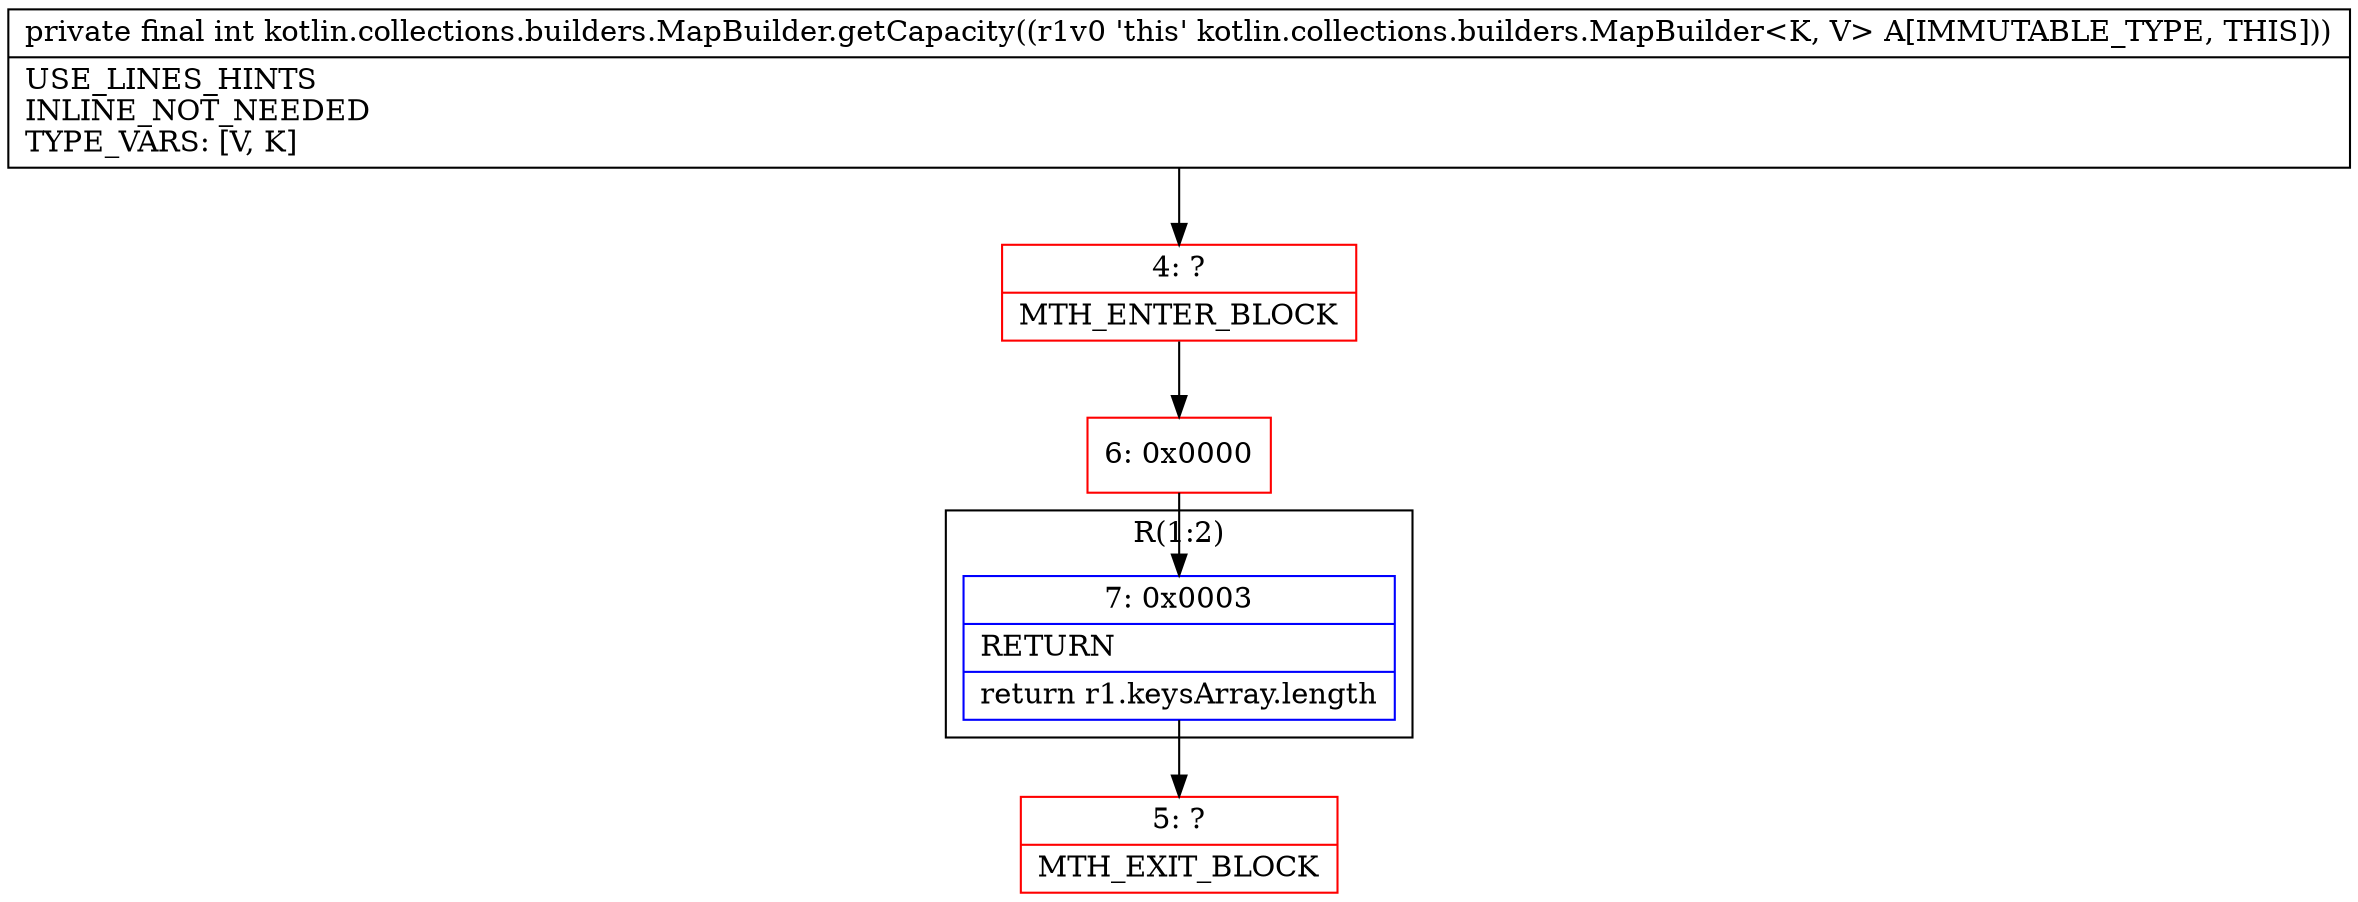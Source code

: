 digraph "CFG forkotlin.collections.builders.MapBuilder.getCapacity()I" {
subgraph cluster_Region_1722178166 {
label = "R(1:2)";
node [shape=record,color=blue];
Node_7 [shape=record,label="{7\:\ 0x0003|RETURN\l|return r1.keysArray.length\l}"];
}
Node_4 [shape=record,color=red,label="{4\:\ ?|MTH_ENTER_BLOCK\l}"];
Node_6 [shape=record,color=red,label="{6\:\ 0x0000}"];
Node_5 [shape=record,color=red,label="{5\:\ ?|MTH_EXIT_BLOCK\l}"];
MethodNode[shape=record,label="{private final int kotlin.collections.builders.MapBuilder.getCapacity((r1v0 'this' kotlin.collections.builders.MapBuilder\<K, V\> A[IMMUTABLE_TYPE, THIS]))  | USE_LINES_HINTS\lINLINE_NOT_NEEDED\lTYPE_VARS: [V, K]\l}"];
MethodNode -> Node_4;Node_7 -> Node_5;
Node_4 -> Node_6;
Node_6 -> Node_7;
}


